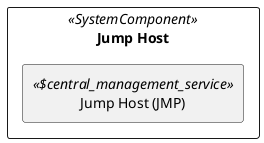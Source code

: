 @startuml

skinparam monochrome true
skinparam componentStyle uml2



show stereotype

rectangle Jump__F_Host as "Jump Host" <<SystemComponent>> {
	rectangle Jump__F_Host__F___N_JMP__O_ as "Jump Host (JMP)" <<$central_management_service>> {
	}		

}

' Begin Protected Region [[layouting]]

' End Protected Region   [[layouting]]
@enduml
' Actifsource ID=[dc5bfacd-eaac-11e8-88d3-bfc6b992bdec,6a344265-0a97-11e9-a2c0-1d5f7e333c03,Hash]
